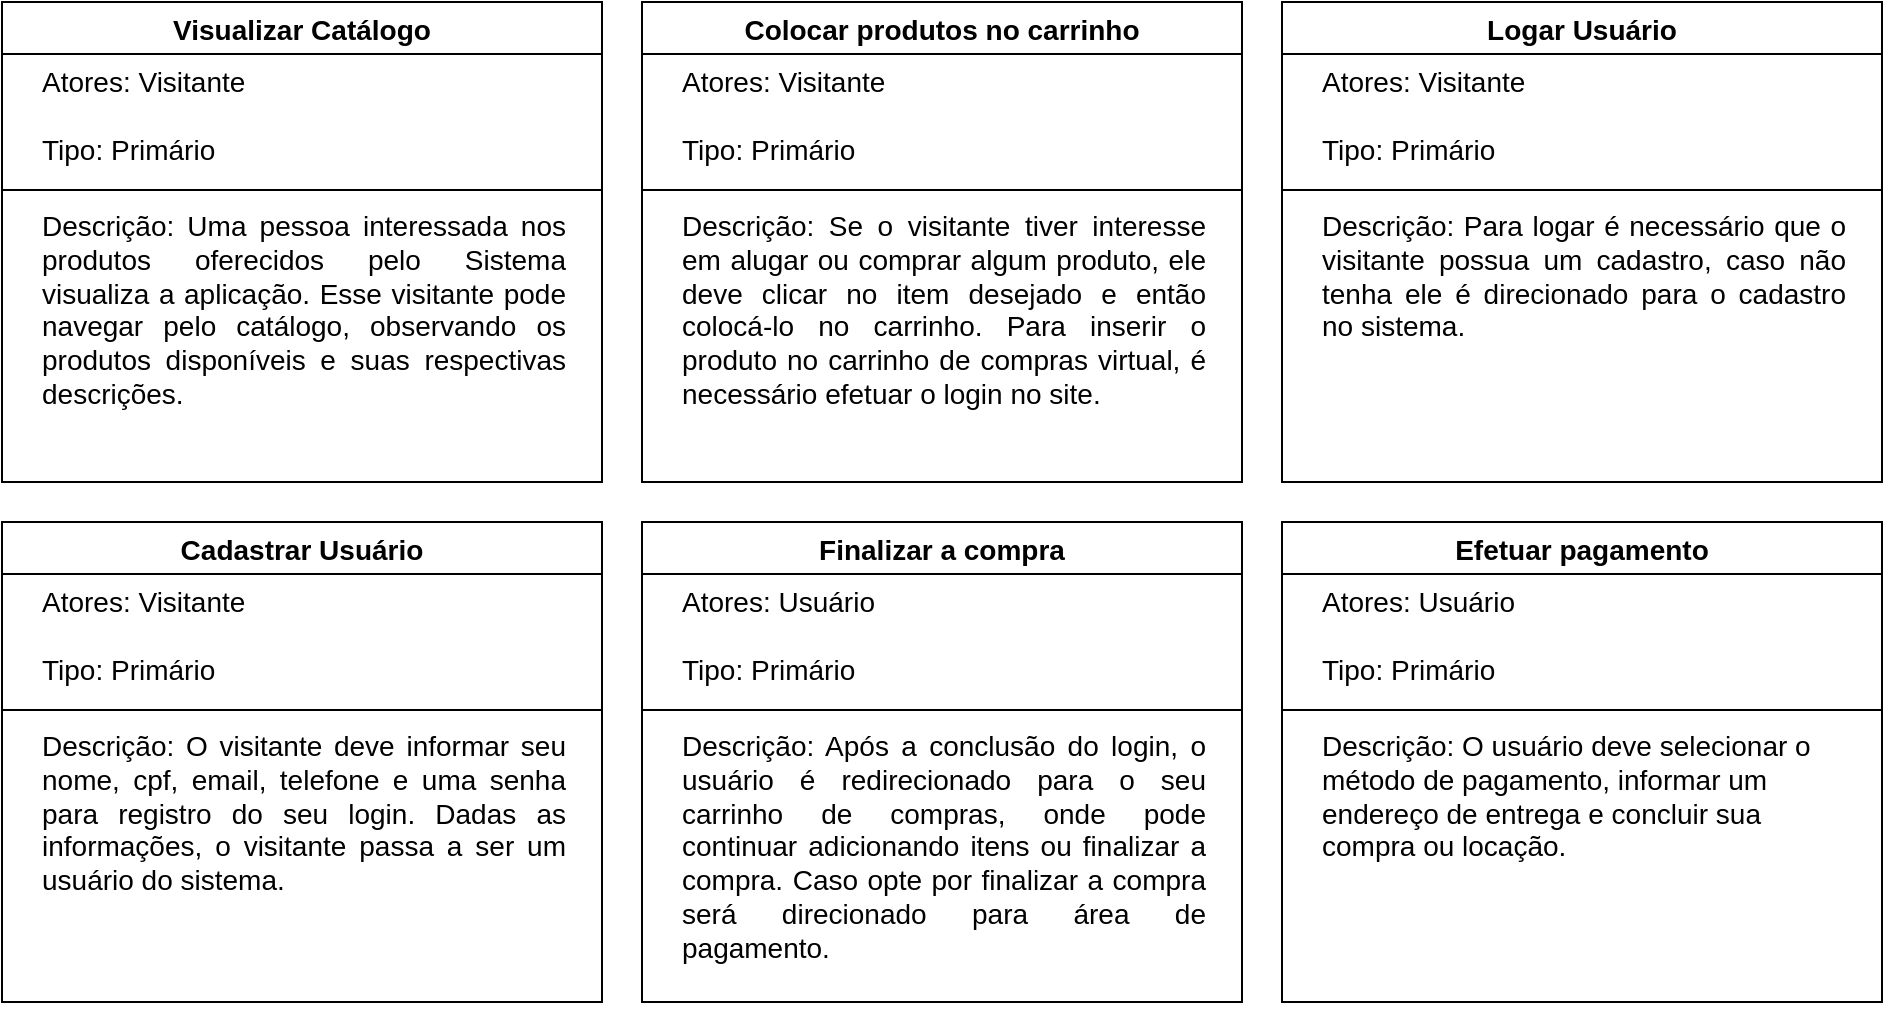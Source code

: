 <mxfile version="26.2.6">
  <diagram name="Página-1" id="rn4G-A0xri_nOC2t1jLq">
    <mxGraphModel dx="911" dy="398" grid="1" gridSize="10" guides="1" tooltips="1" connect="1" arrows="1" fold="1" page="1" pageScale="1" pageWidth="827" pageHeight="1169" math="0" shadow="0">
      <root>
        <mxCell id="0" />
        <mxCell id="1" parent="0" />
        <mxCell id="Zyb6E4_nlxskoEPXZIJf-9" value="Visualizar Catálogo" style="swimlane;fontStyle=1;align=center;verticalAlign=top;childLayout=stackLayout;horizontal=1;startSize=26;horizontalStack=0;resizeParent=1;resizeParentMax=0;resizeLast=0;collapsible=1;marginBottom=0;whiteSpace=wrap;html=1;fontSize=14;labelBackgroundColor=none;spacing=0;spacingLeft=20;spacingBottom=0;spacingTop=1;spacingRight=20;" parent="1" vertex="1">
          <mxGeometry x="50" y="90" width="300" height="240" as="geometry" />
        </mxCell>
        <mxCell id="Zyb6E4_nlxskoEPXZIJf-10" value="Atores: Visitante&amp;nbsp;&lt;div&gt;&lt;br&gt;&lt;div&gt;Tipo: Primário&lt;/div&gt;&lt;/div&gt;" style="text;strokeColor=none;fillColor=none;align=left;verticalAlign=top;spacingLeft=20;spacingRight=20;overflow=hidden;rotatable=0;points=[[0,0.5],[1,0.5]];portConstraint=eastwest;whiteSpace=wrap;html=1;fontSize=14;labelBackgroundColor=none;spacing=0;spacingBottom=0;spacingTop=1;" parent="Zyb6E4_nlxskoEPXZIJf-9" vertex="1">
          <mxGeometry y="26" width="300" height="64" as="geometry" />
        </mxCell>
        <mxCell id="Zyb6E4_nlxskoEPXZIJf-11" value="" style="line;strokeWidth=1;fillColor=none;align=left;verticalAlign=middle;spacingTop=1;spacingLeft=20;spacingRight=20;rotatable=0;labelPosition=right;points=[];portConstraint=eastwest;strokeColor=inherit;fontSize=14;labelBackgroundColor=none;spacing=0;spacingBottom=0;" parent="Zyb6E4_nlxskoEPXZIJf-9" vertex="1">
          <mxGeometry y="90" width="300" height="8" as="geometry" />
        </mxCell>
        <mxCell id="Zyb6E4_nlxskoEPXZIJf-12" value="&lt;div style=&quot;text-align: justify;&quot;&gt;&lt;span style=&quot;color: light-dark(rgb(0, 0, 0), rgb(255, 255, 255));&quot;&gt;Descrição: Uma pessoa interessada nos produtos oferecidos pelo Sistema visualiza a aplicação. Esse visitante pode navegar pelo catálogo, observando os produtos disponíveis e suas respectivas descrições.&amp;nbsp;&lt;/span&gt;&lt;/div&gt;&lt;div&gt;&lt;br&gt;&lt;/div&gt;" style="text;strokeColor=none;fillColor=none;align=left;verticalAlign=top;spacingLeft=20;spacingRight=20;overflow=hidden;rotatable=0;points=[[0,0.5],[1,0.5]];portConstraint=eastwest;whiteSpace=wrap;html=1;fontSize=14;labelBackgroundColor=none;spacing=0;spacingBottom=0;spacingTop=1;" parent="Zyb6E4_nlxskoEPXZIJf-9" vertex="1">
          <mxGeometry y="98" width="300" height="142" as="geometry" />
        </mxCell>
        <mxCell id="Zyb6E4_nlxskoEPXZIJf-26" value="Logar Usuário" style="swimlane;fontStyle=1;align=center;verticalAlign=top;childLayout=stackLayout;horizontal=1;startSize=26;horizontalStack=0;resizeParent=1;resizeParentMax=0;resizeLast=0;collapsible=1;marginBottom=0;whiteSpace=wrap;html=1;fontSize=14;labelBackgroundColor=none;spacing=0;spacingLeft=20;spacingBottom=0;spacingTop=1;spacingRight=20;" parent="1" vertex="1">
          <mxGeometry x="690" y="90" width="300" height="240" as="geometry" />
        </mxCell>
        <mxCell id="Zyb6E4_nlxskoEPXZIJf-27" value="Atores: Visitante&amp;nbsp;&lt;div&gt;&lt;br&gt;&lt;div&gt;Tipo: Primário&lt;/div&gt;&lt;/div&gt;" style="text;strokeColor=none;fillColor=none;align=left;verticalAlign=top;spacingLeft=20;spacingRight=20;overflow=hidden;rotatable=0;points=[[0,0.5],[1,0.5]];portConstraint=eastwest;whiteSpace=wrap;html=1;fontSize=14;labelBackgroundColor=none;spacing=0;spacingBottom=0;spacingTop=1;" parent="Zyb6E4_nlxskoEPXZIJf-26" vertex="1">
          <mxGeometry y="26" width="300" height="64" as="geometry" />
        </mxCell>
        <mxCell id="Zyb6E4_nlxskoEPXZIJf-28" value="" style="line;strokeWidth=1;fillColor=none;align=left;verticalAlign=middle;spacingTop=1;spacingLeft=20;spacingRight=20;rotatable=0;labelPosition=right;points=[];portConstraint=eastwest;strokeColor=inherit;fontSize=14;labelBackgroundColor=none;spacing=0;spacingBottom=0;" parent="Zyb6E4_nlxskoEPXZIJf-26" vertex="1">
          <mxGeometry y="90" width="300" height="8" as="geometry" />
        </mxCell>
        <mxCell id="Zyb6E4_nlxskoEPXZIJf-29" value="&lt;div style=&quot;text-align: justify;&quot;&gt;&lt;span style=&quot;background-color: transparent; color: light-dark(rgb(0, 0, 0), rgb(255, 255, 255));&quot;&gt;Descrição: Para logar é necessário que o visitante possua um cadastro, caso não tenha ele é direcionado para o cadastro no sistema.&lt;/span&gt;&lt;/div&gt;&lt;div style=&quot;text-align: justify;&quot;&gt;&lt;br&gt;&lt;/div&gt;" style="text;strokeColor=none;fillColor=none;align=left;verticalAlign=top;spacingLeft=20;spacingRight=20;overflow=hidden;rotatable=0;points=[[0,0.5],[1,0.5]];portConstraint=eastwest;whiteSpace=wrap;html=1;fontSize=14;labelBackgroundColor=none;spacing=0;spacingBottom=0;spacingTop=1;" parent="Zyb6E4_nlxskoEPXZIJf-26" vertex="1">
          <mxGeometry y="98" width="300" height="142" as="geometry" />
        </mxCell>
        <mxCell id="Zyb6E4_nlxskoEPXZIJf-40" value="Finalizar a compra" style="swimlane;fontStyle=1;align=center;verticalAlign=top;childLayout=stackLayout;horizontal=1;startSize=26;horizontalStack=0;resizeParent=1;resizeParentMax=0;resizeLast=0;collapsible=1;marginBottom=0;whiteSpace=wrap;html=1;fontSize=14;labelBackgroundColor=none;spacing=0;spacingLeft=20;spacingBottom=0;spacingTop=1;spacingRight=20;" parent="1" vertex="1">
          <mxGeometry x="370" y="350" width="300" height="240" as="geometry" />
        </mxCell>
        <mxCell id="Zyb6E4_nlxskoEPXZIJf-41" value="Atores: Usuário&amp;nbsp;&lt;div&gt;&lt;br&gt;&lt;div&gt;Tipo: Primário&lt;/div&gt;&lt;/div&gt;" style="text;strokeColor=none;fillColor=none;align=left;verticalAlign=top;spacingLeft=20;spacingRight=20;overflow=hidden;rotatable=0;points=[[0,0.5],[1,0.5]];portConstraint=eastwest;whiteSpace=wrap;html=1;fontSize=14;labelBackgroundColor=none;spacing=0;spacingBottom=0;spacingTop=1;" parent="Zyb6E4_nlxskoEPXZIJf-40" vertex="1">
          <mxGeometry y="26" width="300" height="64" as="geometry" />
        </mxCell>
        <mxCell id="Zyb6E4_nlxskoEPXZIJf-42" value="" style="line;strokeWidth=1;fillColor=none;align=left;verticalAlign=middle;spacingTop=1;spacingLeft=20;spacingRight=20;rotatable=0;labelPosition=right;points=[];portConstraint=eastwest;strokeColor=inherit;fontSize=14;labelBackgroundColor=none;spacing=0;spacingBottom=0;" parent="Zyb6E4_nlxskoEPXZIJf-40" vertex="1">
          <mxGeometry y="90" width="300" height="8" as="geometry" />
        </mxCell>
        <mxCell id="Zyb6E4_nlxskoEPXZIJf-43" value="&lt;div style=&quot;text-align: justify;&quot;&gt;&lt;span style=&quot;background-color: transparent; color: light-dark(rgb(0, 0, 0), rgb(255, 255, 255));&quot;&gt;Descrição: Após a conclusão do login, o usuário é redirecionado para o seu carrinho de compras, onde pode continuar adicionando itens ou finalizar a compra. Caso opte por finalizar a compra será direcionado para área de pagamento.&lt;/span&gt;&lt;/div&gt;" style="text;strokeColor=none;fillColor=none;align=left;verticalAlign=top;spacingLeft=20;spacingRight=20;overflow=hidden;rotatable=0;points=[[0,0.5],[1,0.5]];portConstraint=eastwest;whiteSpace=wrap;html=1;fontSize=14;labelBackgroundColor=none;spacing=0;spacingBottom=0;spacingTop=1;" parent="Zyb6E4_nlxskoEPXZIJf-40" vertex="1">
          <mxGeometry y="98" width="300" height="142" as="geometry" />
        </mxCell>
        <mxCell id="Zyb6E4_nlxskoEPXZIJf-44" value="Colocar produtos no carrinho" style="swimlane;fontStyle=1;align=center;verticalAlign=top;childLayout=stackLayout;horizontal=1;startSize=26;horizontalStack=0;resizeParent=1;resizeParentMax=0;resizeLast=0;collapsible=1;marginBottom=0;whiteSpace=wrap;html=1;fontSize=14;labelBackgroundColor=none;spacing=0;spacingLeft=20;spacingBottom=0;spacingTop=1;spacingRight=20;" parent="1" vertex="1">
          <mxGeometry x="370" y="90" width="300" height="240" as="geometry" />
        </mxCell>
        <mxCell id="Zyb6E4_nlxskoEPXZIJf-45" value="Atores: Visitante&lt;div&gt;&lt;br&gt;&lt;div&gt;Tipo: Primário&lt;/div&gt;&lt;/div&gt;" style="text;strokeColor=none;fillColor=none;align=left;verticalAlign=top;spacingLeft=20;spacingRight=20;overflow=hidden;rotatable=0;points=[[0,0.5],[1,0.5]];portConstraint=eastwest;whiteSpace=wrap;html=1;fontSize=14;labelBackgroundColor=none;spacing=0;spacingBottom=0;spacingTop=1;" parent="Zyb6E4_nlxskoEPXZIJf-44" vertex="1">
          <mxGeometry y="26" width="300" height="64" as="geometry" />
        </mxCell>
        <mxCell id="Zyb6E4_nlxskoEPXZIJf-46" value="" style="line;strokeWidth=1;fillColor=none;align=left;verticalAlign=middle;spacingTop=1;spacingLeft=20;spacingRight=20;rotatable=0;labelPosition=right;points=[];portConstraint=eastwest;strokeColor=inherit;fontSize=14;labelBackgroundColor=none;spacing=0;spacingBottom=0;" parent="Zyb6E4_nlxskoEPXZIJf-44" vertex="1">
          <mxGeometry y="90" width="300" height="8" as="geometry" />
        </mxCell>
        <mxCell id="Zyb6E4_nlxskoEPXZIJf-47" value="&lt;div style=&quot;text-align: justify;&quot;&gt;&lt;span style=&quot;background-color: transparent; color: light-dark(rgb(0, 0, 0), rgb(255, 255, 255));&quot;&gt;Descrição: Se o visitante tiver interesse em alugar ou comprar algum produto, ele deve clicar no item desejado e então colocá-lo no carrinho. Para inserir o produto no carrinho de compras virtual, é necessário efetuar o login no site.&amp;nbsp;&amp;nbsp;&lt;/span&gt;&lt;/div&gt;&lt;div&gt;&lt;br&gt;&lt;/div&gt;" style="text;strokeColor=none;fillColor=none;align=left;verticalAlign=top;spacingLeft=20;spacingRight=20;overflow=hidden;rotatable=0;points=[[0,0.5],[1,0.5]];portConstraint=eastwest;whiteSpace=wrap;html=1;fontSize=14;labelBackgroundColor=none;spacing=0;spacingBottom=0;spacingTop=1;" parent="Zyb6E4_nlxskoEPXZIJf-44" vertex="1">
          <mxGeometry y="98" width="300" height="142" as="geometry" />
        </mxCell>
        <mxCell id="Zyb6E4_nlxskoEPXZIJf-48" value="Cadastrar Usuário" style="swimlane;fontStyle=1;align=center;verticalAlign=top;childLayout=stackLayout;horizontal=1;startSize=26;horizontalStack=0;resizeParent=1;resizeParentMax=0;resizeLast=0;collapsible=1;marginBottom=0;whiteSpace=wrap;html=1;fontSize=14;labelBackgroundColor=none;spacing=0;spacingLeft=20;spacingBottom=0;spacingTop=1;spacingRight=20;" parent="1" vertex="1">
          <mxGeometry x="50" y="350" width="300" height="240" as="geometry" />
        </mxCell>
        <mxCell id="Zyb6E4_nlxskoEPXZIJf-49" value="Atores: Visitante&amp;nbsp;&lt;div&gt;&lt;br&gt;&lt;div&gt;Tipo: Primário&lt;/div&gt;&lt;/div&gt;" style="text;strokeColor=none;fillColor=none;align=left;verticalAlign=top;spacingLeft=20;spacingRight=20;overflow=hidden;rotatable=0;points=[[0,0.5],[1,0.5]];portConstraint=eastwest;whiteSpace=wrap;html=1;fontSize=14;labelBackgroundColor=none;spacing=0;spacingBottom=0;spacingTop=1;" parent="Zyb6E4_nlxskoEPXZIJf-48" vertex="1">
          <mxGeometry y="26" width="300" height="64" as="geometry" />
        </mxCell>
        <mxCell id="Zyb6E4_nlxskoEPXZIJf-50" value="" style="line;strokeWidth=1;fillColor=none;align=left;verticalAlign=middle;spacingTop=1;spacingLeft=20;spacingRight=20;rotatable=0;labelPosition=right;points=[];portConstraint=eastwest;strokeColor=inherit;fontSize=14;labelBackgroundColor=none;spacing=0;spacingBottom=0;" parent="Zyb6E4_nlxskoEPXZIJf-48" vertex="1">
          <mxGeometry y="90" width="300" height="8" as="geometry" />
        </mxCell>
        <mxCell id="Zyb6E4_nlxskoEPXZIJf-51" value="&lt;div style=&quot;text-align: justify;&quot;&gt;&lt;span style=&quot;background-color: transparent; color: light-dark(rgb(0, 0, 0), rgb(255, 255, 255));&quot;&gt;Descrição: O visitante deve informar seu nome, cpf, email, telefone e uma senha para registro do seu login. Dadas as informações, o visitante passa a ser um usuário do sistema.&lt;/span&gt;&lt;/div&gt;&lt;div&gt;&lt;br&gt;&lt;/div&gt;" style="text;strokeColor=none;fillColor=none;align=left;verticalAlign=top;spacingLeft=20;spacingRight=20;overflow=hidden;rotatable=0;points=[[0,0.5],[1,0.5]];portConstraint=eastwest;whiteSpace=wrap;html=1;fontSize=14;labelBackgroundColor=none;spacing=0;spacingBottom=0;spacingTop=1;" parent="Zyb6E4_nlxskoEPXZIJf-48" vertex="1">
          <mxGeometry y="98" width="300" height="142" as="geometry" />
        </mxCell>
        <mxCell id="Vrus0vGLdMhz7AtM7l07-1" value="Efetuar pagamento" style="swimlane;fontStyle=1;align=center;verticalAlign=top;childLayout=stackLayout;horizontal=1;startSize=26;horizontalStack=0;resizeParent=1;resizeParentMax=0;resizeLast=0;collapsible=1;marginBottom=0;whiteSpace=wrap;html=1;fontSize=14;labelBackgroundColor=none;spacing=0;spacingLeft=20;spacingBottom=0;spacingTop=1;spacingRight=20;" parent="1" vertex="1">
          <mxGeometry x="690" y="350" width="300" height="240" as="geometry" />
        </mxCell>
        <mxCell id="Vrus0vGLdMhz7AtM7l07-2" value="Atores: Usuário&amp;nbsp;&lt;div&gt;&lt;br&gt;&lt;div&gt;Tipo: Primário&lt;/div&gt;&lt;/div&gt;" style="text;strokeColor=none;fillColor=none;align=left;verticalAlign=top;spacingLeft=20;spacingRight=20;overflow=hidden;rotatable=0;points=[[0,0.5],[1,0.5]];portConstraint=eastwest;whiteSpace=wrap;html=1;fontSize=14;labelBackgroundColor=none;spacing=0;spacingBottom=0;spacingTop=1;" parent="Vrus0vGLdMhz7AtM7l07-1" vertex="1">
          <mxGeometry y="26" width="300" height="64" as="geometry" />
        </mxCell>
        <mxCell id="Vrus0vGLdMhz7AtM7l07-3" value="" style="line;strokeWidth=1;fillColor=none;align=left;verticalAlign=middle;spacingTop=1;spacingLeft=20;spacingRight=20;rotatable=0;labelPosition=right;points=[];portConstraint=eastwest;strokeColor=inherit;fontSize=14;labelBackgroundColor=none;spacing=0;spacingBottom=0;" parent="Vrus0vGLdMhz7AtM7l07-1" vertex="1">
          <mxGeometry y="90" width="300" height="8" as="geometry" />
        </mxCell>
        <mxCell id="Vrus0vGLdMhz7AtM7l07-4" value="Descrição: O usuário deve selecionar o método de pagamento, informar um endereço de entrega e concluir sua compra ou locação.&lt;div&gt;&lt;br&gt;&lt;/div&gt;" style="text;strokeColor=none;fillColor=none;align=left;verticalAlign=top;spacingLeft=20;spacingRight=20;overflow=hidden;rotatable=0;points=[[0,0.5],[1,0.5]];portConstraint=eastwest;whiteSpace=wrap;html=1;fontSize=14;labelBackgroundColor=none;spacing=0;spacingBottom=0;spacingTop=1;" parent="Vrus0vGLdMhz7AtM7l07-1" vertex="1">
          <mxGeometry y="98" width="300" height="142" as="geometry" />
        </mxCell>
      </root>
    </mxGraphModel>
  </diagram>
</mxfile>
